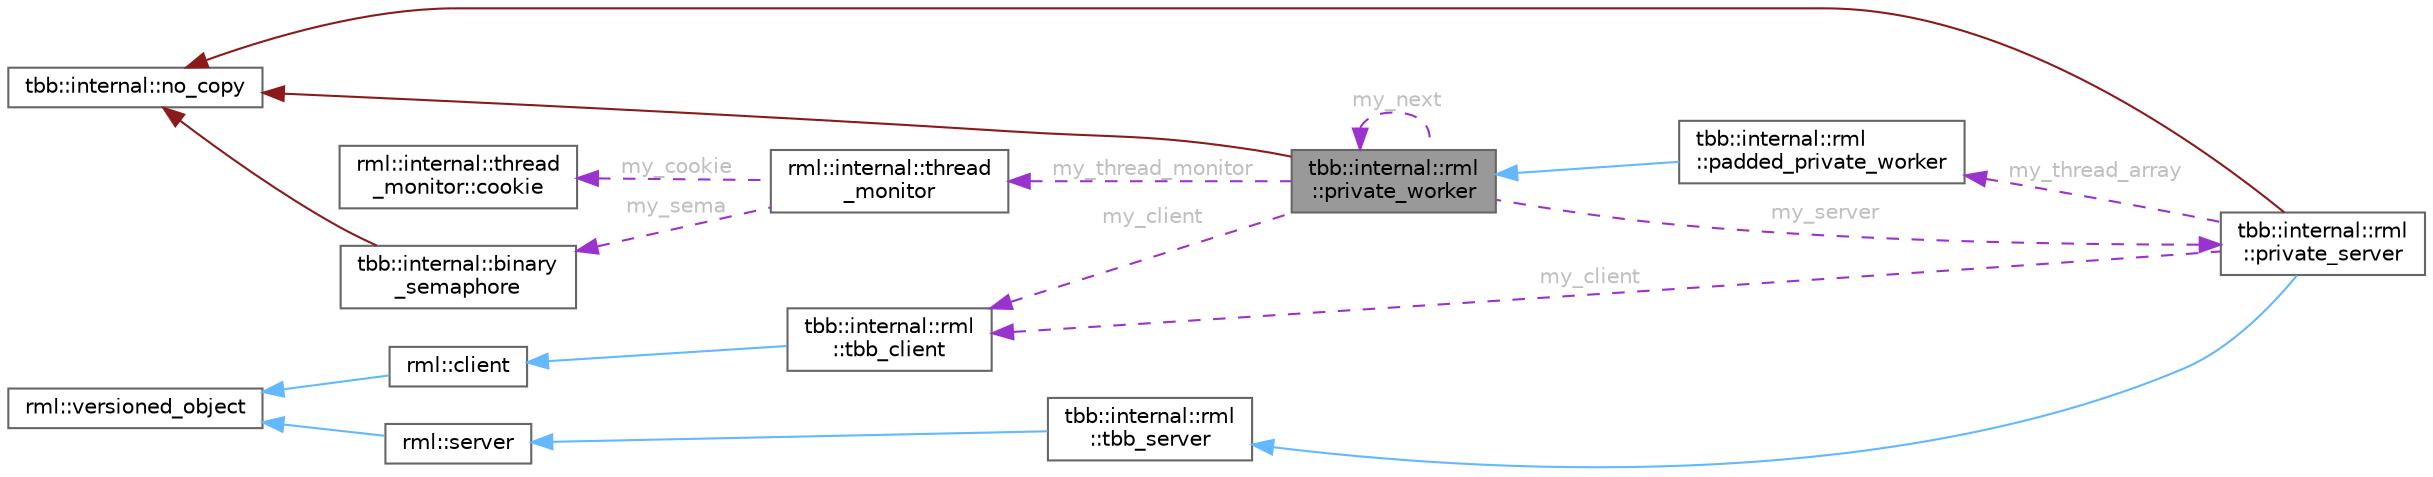 digraph "tbb::internal::rml::private_worker"
{
 // LATEX_PDF_SIZE
  bgcolor="transparent";
  edge [fontname=Helvetica,fontsize=10,labelfontname=Helvetica,labelfontsize=10];
  node [fontname=Helvetica,fontsize=10,shape=box,height=0.2,width=0.4];
  rankdir="LR";
  Node1 [id="Node000001",label="tbb::internal::rml\l::private_worker",height=0.2,width=0.4,color="gray40", fillcolor="grey60", style="filled", fontcolor="black",tooltip=" "];
  Node2 -> Node1 [id="edge18_Node000001_Node000002",dir="back",color="firebrick4",style="solid",tooltip=" "];
  Node2 [id="Node000002",label="tbb::internal::no_copy",height=0.2,width=0.4,color="gray40", fillcolor="white", style="filled",tooltip=" "];
  Node3 -> Node1 [id="edge19_Node000001_Node000003",dir="back",color="darkorchid3",style="dashed",tooltip=" ",label=" my_server",fontcolor="grey" ];
  Node3 [id="Node000003",label="tbb::internal::rml\l::private_server",height=0.2,width=0.4,color="gray40", fillcolor="white", style="filled",URL="$classtbb_1_1internal_1_1rml_1_1private__server.html",tooltip=" "];
  Node4 -> Node3 [id="edge20_Node000003_Node000004",dir="back",color="steelblue1",style="solid",tooltip=" "];
  Node4 [id="Node000004",label="tbb::internal::rml\l::tbb_server",height=0.2,width=0.4,color="gray40", fillcolor="white", style="filled",URL="$classtbb_1_1internal_1_1rml_1_1tbb__server.html",tooltip="Represents a set of TBB worker threads provided by the server."];
  Node5 -> Node4 [id="edge21_Node000004_Node000005",dir="back",color="steelblue1",style="solid",tooltip=" "];
  Node5 [id="Node000005",label="rml::server",height=0.2,width=0.4,color="gray40", fillcolor="white", style="filled",URL="$classrml_1_1server.html",tooltip=" "];
  Node6 -> Node5 [id="edge22_Node000005_Node000006",dir="back",color="steelblue1",style="solid",tooltip=" "];
  Node6 [id="Node000006",label="rml::versioned_object",height=0.2,width=0.4,color="gray40", fillcolor="white", style="filled",URL="$classrml_1_1versioned__object.html",tooltip=" "];
  Node2 -> Node3 [id="edge23_Node000003_Node000002",dir="back",color="firebrick4",style="solid",tooltip=" "];
  Node7 -> Node3 [id="edge24_Node000003_Node000007",dir="back",color="darkorchid3",style="dashed",tooltip=" ",label=" my_client",fontcolor="grey" ];
  Node7 [id="Node000007",label="tbb::internal::rml\l::tbb_client",height=0.2,width=0.4,color="gray40", fillcolor="white", style="filled",URL="$classtbb_1_1internal_1_1rml_1_1tbb__client.html",tooltip=" "];
  Node8 -> Node7 [id="edge25_Node000007_Node000008",dir="back",color="steelblue1",style="solid",tooltip=" "];
  Node8 [id="Node000008",label="rml::client",height=0.2,width=0.4,color="gray40", fillcolor="white", style="filled",URL="$classrml_1_1client.html",tooltip="Information that client provides to server when asking for a server."];
  Node6 -> Node8 [id="edge26_Node000008_Node000006",dir="back",color="steelblue1",style="solid",tooltip=" "];
  Node9 -> Node3 [id="edge27_Node000003_Node000009",dir="back",color="darkorchid3",style="dashed",tooltip=" ",label=" my_thread_array",fontcolor="grey" ];
  Node9 [id="Node000009",label="tbb::internal::rml\l::padded_private_worker",height=0.2,width=0.4,color="gray40", fillcolor="white", style="filled",URL="$classtbb_1_1internal_1_1rml_1_1padded__private__worker.html",tooltip=" "];
  Node1 -> Node9 [id="edge28_Node000009_Node000001",dir="back",color="steelblue1",style="solid",tooltip=" "];
  Node7 -> Node1 [id="edge29_Node000001_Node000007",dir="back",color="darkorchid3",style="dashed",tooltip=" ",label=" my_client",fontcolor="grey" ];
  Node10 -> Node1 [id="edge30_Node000001_Node000010",dir="back",color="darkorchid3",style="dashed",tooltip=" ",label=" my_thread_monitor",fontcolor="grey" ];
  Node10 [id="Node000010",label="rml::internal::thread\l_monitor",height=0.2,width=0.4,color="gray40", fillcolor="white", style="filled",URL="$classrml_1_1internal_1_1thread__monitor.html",tooltip="Monitor with limited two-phase commit form of wait."];
  Node11 -> Node10 [id="edge31_Node000010_Node000011",dir="back",color="darkorchid3",style="dashed",tooltip=" ",label=" my_cookie",fontcolor="grey" ];
  Node11 [id="Node000011",label="rml::internal::thread\l_monitor::cookie",height=0.2,width=0.4,color="gray40", fillcolor="white", style="filled",URL="$classrml_1_1internal_1_1thread__monitor_1_1cookie.html",tooltip=" "];
  Node12 -> Node10 [id="edge32_Node000010_Node000012",dir="back",color="darkorchid3",style="dashed",tooltip=" ",label=" my_sema",fontcolor="grey" ];
  Node12 [id="Node000012",label="tbb::internal::binary\l_semaphore",height=0.2,width=0.4,color="gray40", fillcolor="white", style="filled",URL="$classtbb_1_1internal_1_1binary__semaphore.html",tooltip="binary_semaphore for concurrent monitor"];
  Node2 -> Node12 [id="edge33_Node000012_Node000002",dir="back",color="firebrick4",style="solid",tooltip=" "];
  Node1 -> Node1 [id="edge34_Node000001_Node000001",dir="back",color="darkorchid3",style="dashed",tooltip=" ",label=" my_next",fontcolor="grey" ];
}
